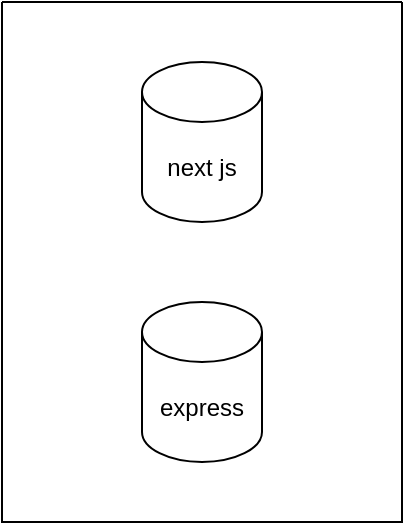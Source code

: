 <mxfile version="16.1.0" type="github">
  <diagram id="--iTuiXuYz1B6K7q7y4F" name="Сторінка-1">
    <mxGraphModel dx="935" dy="575" grid="1" gridSize="10" guides="1" tooltips="1" connect="1" arrows="1" fold="1" page="1" pageScale="1" pageWidth="827" pageHeight="1169" math="0" shadow="0">
      <root>
        <mxCell id="0" />
        <mxCell id="1" parent="0" />
        <mxCell id="zGPOCQPIwv7niV1RXBC0-2" value="next js" style="shape=cylinder3;whiteSpace=wrap;html=1;boundedLbl=1;backgroundOutline=1;size=15;" vertex="1" parent="1">
          <mxGeometry x="400" y="160" width="60" height="80" as="geometry" />
        </mxCell>
        <mxCell id="zGPOCQPIwv7niV1RXBC0-3" value="express" style="shape=cylinder3;whiteSpace=wrap;html=1;boundedLbl=1;backgroundOutline=1;size=15;" vertex="1" parent="1">
          <mxGeometry x="400" y="280" width="60" height="80" as="geometry" />
        </mxCell>
        <mxCell id="zGPOCQPIwv7niV1RXBC0-4" value="" style="swimlane;startSize=0;" vertex="1" parent="1">
          <mxGeometry x="330" y="130" width="200" height="260" as="geometry">
            <mxRectangle x="330" y="130" width="50" height="40" as="alternateBounds" />
          </mxGeometry>
        </mxCell>
      </root>
    </mxGraphModel>
  </diagram>
</mxfile>
